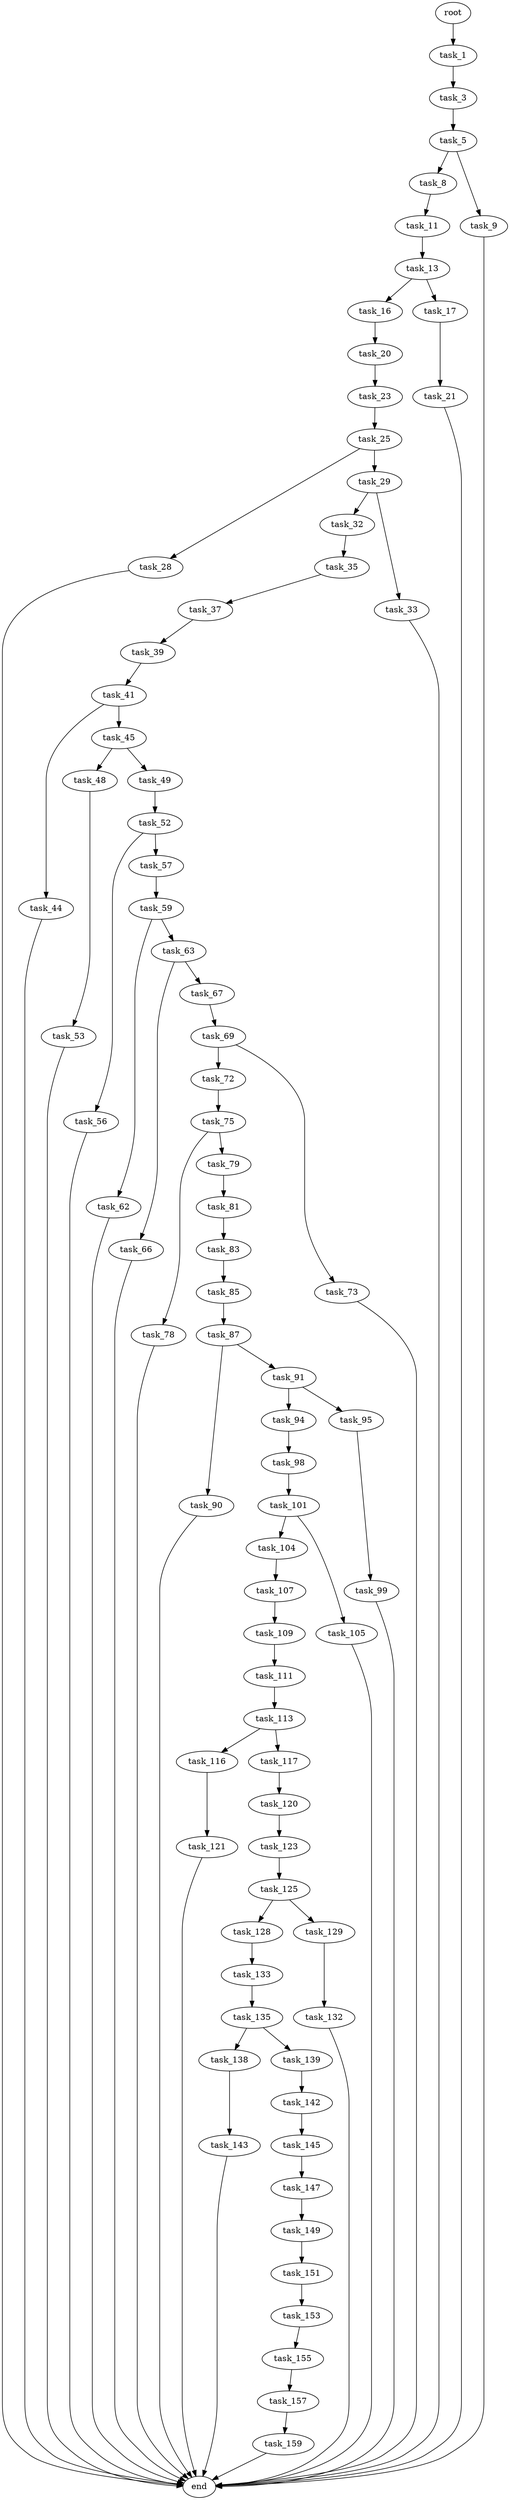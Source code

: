 digraph G {
  root [size="0.000000"];
  task_1 [size="100462007936.000000"];
  task_3 [size="19450387276.000000"];
  task_5 [size="1073741824000.000000"];
  task_8 [size="611516527004.000000"];
  task_9 [size="4431378541.000000"];
  task_11 [size="15054728422.000000"];
  task_13 [size="770391729370.000000"];
  task_16 [size="1470595128.000000"];
  task_17 [size="68719476736.000000"];
  task_20 [size="225361301281.000000"];
  task_21 [size="28991029248.000000"];
  task_23 [size="369459729984.000000"];
  task_25 [size="210245089487.000000"];
  task_28 [size="81163489460.000000"];
  task_29 [size="11693076433.000000"];
  task_32 [size="448509956329.000000"];
  task_33 [size="319512182475.000000"];
  task_35 [size="134217728000.000000"];
  task_37 [size="202089099303.000000"];
  task_39 [size="28991029248.000000"];
  task_41 [size="549755813888.000000"];
  task_44 [size="1073741824000.000000"];
  task_45 [size="231928233984.000000"];
  task_48 [size="660695717225.000000"];
  task_49 [size="13874545646.000000"];
  task_52 [size="28991029248.000000"];
  task_53 [size="368293445632.000000"];
  task_56 [size="28991029248.000000"];
  task_57 [size="39947234457.000000"];
  task_59 [size="231928233984.000000"];
  task_62 [size="66210853640.000000"];
  task_63 [size="549755813888.000000"];
  task_66 [size="25078629249.000000"];
  task_67 [size="16470103557.000000"];
  task_69 [size="1318406935925.000000"];
  task_72 [size="974249219.000000"];
  task_73 [size="133375410429.000000"];
  task_75 [size="8589934592.000000"];
  task_78 [size="28991029248.000000"];
  task_79 [size="8125168296.000000"];
  task_81 [size="368293445632.000000"];
  task_83 [size="8589934592.000000"];
  task_85 [size="99644009434.000000"];
  task_87 [size="118818007190.000000"];
  task_90 [size="88019037719.000000"];
  task_91 [size="782757789696.000000"];
  task_94 [size="549755813888.000000"];
  task_95 [size="28991029248.000000"];
  task_98 [size="231928233984.000000"];
  task_99 [size="1062454632.000000"];
  task_101 [size="1032535555462.000000"];
  task_104 [size="1073741824000.000000"];
  task_105 [size="68719476736.000000"];
  task_107 [size="8071817355.000000"];
  task_109 [size="172127974254.000000"];
  task_111 [size="40250042618.000000"];
  task_113 [size="24163679184.000000"];
  task_116 [size="608525122452.000000"];
  task_117 [size="50470693713.000000"];
  task_120 [size="28991029248.000000"];
  task_121 [size="51478648662.000000"];
  task_123 [size="1128003158.000000"];
  task_125 [size="1345610314298.000000"];
  task_128 [size="1228254028308.000000"];
  task_129 [size="307986438951.000000"];
  task_132 [size="68719476736.000000"];
  task_133 [size="4114011699.000000"];
  task_135 [size="19548787828.000000"];
  task_138 [size="11131904338.000000"];
  task_139 [size="68719476736.000000"];
  task_142 [size="782757789696.000000"];
  task_143 [size="43289191540.000000"];
  task_145 [size="28991029248.000000"];
  task_147 [size="782757789696.000000"];
  task_149 [size="329096168105.000000"];
  task_151 [size="453182628689.000000"];
  task_153 [size="368293445632.000000"];
  task_155 [size="2847282789.000000"];
  task_157 [size="134217728000.000000"];
  task_159 [size="456780264175.000000"];
  end [size="0.000000"];

  root -> task_1 [size="1.000000"];
  task_1 -> task_3 [size="75497472.000000"];
  task_3 -> task_5 [size="411041792.000000"];
  task_5 -> task_8 [size="838860800.000000"];
  task_5 -> task_9 [size="838860800.000000"];
  task_8 -> task_11 [size="838860800.000000"];
  task_9 -> end [size="1.000000"];
  task_11 -> task_13 [size="301989888.000000"];
  task_13 -> task_16 [size="536870912.000000"];
  task_13 -> task_17 [size="536870912.000000"];
  task_16 -> task_20 [size="75497472.000000"];
  task_17 -> task_21 [size="134217728.000000"];
  task_20 -> task_23 [size="301989888.000000"];
  task_21 -> end [size="1.000000"];
  task_23 -> task_25 [size="838860800.000000"];
  task_25 -> task_28 [size="301989888.000000"];
  task_25 -> task_29 [size="301989888.000000"];
  task_28 -> end [size="1.000000"];
  task_29 -> task_32 [size="209715200.000000"];
  task_29 -> task_33 [size="209715200.000000"];
  task_32 -> task_35 [size="411041792.000000"];
  task_33 -> end [size="1.000000"];
  task_35 -> task_37 [size="209715200.000000"];
  task_37 -> task_39 [size="536870912.000000"];
  task_39 -> task_41 [size="75497472.000000"];
  task_41 -> task_44 [size="536870912.000000"];
  task_41 -> task_45 [size="536870912.000000"];
  task_44 -> end [size="1.000000"];
  task_45 -> task_48 [size="301989888.000000"];
  task_45 -> task_49 [size="301989888.000000"];
  task_48 -> task_53 [size="838860800.000000"];
  task_49 -> task_52 [size="301989888.000000"];
  task_52 -> task_56 [size="75497472.000000"];
  task_52 -> task_57 [size="75497472.000000"];
  task_53 -> end [size="1.000000"];
  task_56 -> end [size="1.000000"];
  task_57 -> task_59 [size="838860800.000000"];
  task_59 -> task_62 [size="301989888.000000"];
  task_59 -> task_63 [size="301989888.000000"];
  task_62 -> end [size="1.000000"];
  task_63 -> task_66 [size="536870912.000000"];
  task_63 -> task_67 [size="536870912.000000"];
  task_66 -> end [size="1.000000"];
  task_67 -> task_69 [size="536870912.000000"];
  task_69 -> task_72 [size="838860800.000000"];
  task_69 -> task_73 [size="838860800.000000"];
  task_72 -> task_75 [size="33554432.000000"];
  task_73 -> end [size="1.000000"];
  task_75 -> task_78 [size="33554432.000000"];
  task_75 -> task_79 [size="33554432.000000"];
  task_78 -> end [size="1.000000"];
  task_79 -> task_81 [size="134217728.000000"];
  task_81 -> task_83 [size="411041792.000000"];
  task_83 -> task_85 [size="33554432.000000"];
  task_85 -> task_87 [size="134217728.000000"];
  task_87 -> task_90 [size="134217728.000000"];
  task_87 -> task_91 [size="134217728.000000"];
  task_90 -> end [size="1.000000"];
  task_91 -> task_94 [size="679477248.000000"];
  task_91 -> task_95 [size="679477248.000000"];
  task_94 -> task_98 [size="536870912.000000"];
  task_95 -> task_99 [size="75497472.000000"];
  task_98 -> task_101 [size="301989888.000000"];
  task_99 -> end [size="1.000000"];
  task_101 -> task_104 [size="679477248.000000"];
  task_101 -> task_105 [size="679477248.000000"];
  task_104 -> task_107 [size="838860800.000000"];
  task_105 -> end [size="1.000000"];
  task_107 -> task_109 [size="679477248.000000"];
  task_109 -> task_111 [size="134217728.000000"];
  task_111 -> task_113 [size="75497472.000000"];
  task_113 -> task_116 [size="411041792.000000"];
  task_113 -> task_117 [size="411041792.000000"];
  task_116 -> task_121 [size="679477248.000000"];
  task_117 -> task_120 [size="209715200.000000"];
  task_120 -> task_123 [size="75497472.000000"];
  task_121 -> end [size="1.000000"];
  task_123 -> task_125 [size="33554432.000000"];
  task_125 -> task_128 [size="838860800.000000"];
  task_125 -> task_129 [size="838860800.000000"];
  task_128 -> task_133 [size="838860800.000000"];
  task_129 -> task_132 [size="301989888.000000"];
  task_132 -> end [size="1.000000"];
  task_133 -> task_135 [size="75497472.000000"];
  task_135 -> task_138 [size="838860800.000000"];
  task_135 -> task_139 [size="838860800.000000"];
  task_138 -> task_143 [size="209715200.000000"];
  task_139 -> task_142 [size="134217728.000000"];
  task_142 -> task_145 [size="679477248.000000"];
  task_143 -> end [size="1.000000"];
  task_145 -> task_147 [size="75497472.000000"];
  task_147 -> task_149 [size="679477248.000000"];
  task_149 -> task_151 [size="301989888.000000"];
  task_151 -> task_153 [size="536870912.000000"];
  task_153 -> task_155 [size="411041792.000000"];
  task_155 -> task_157 [size="75497472.000000"];
  task_157 -> task_159 [size="209715200.000000"];
  task_159 -> end [size="1.000000"];
}
